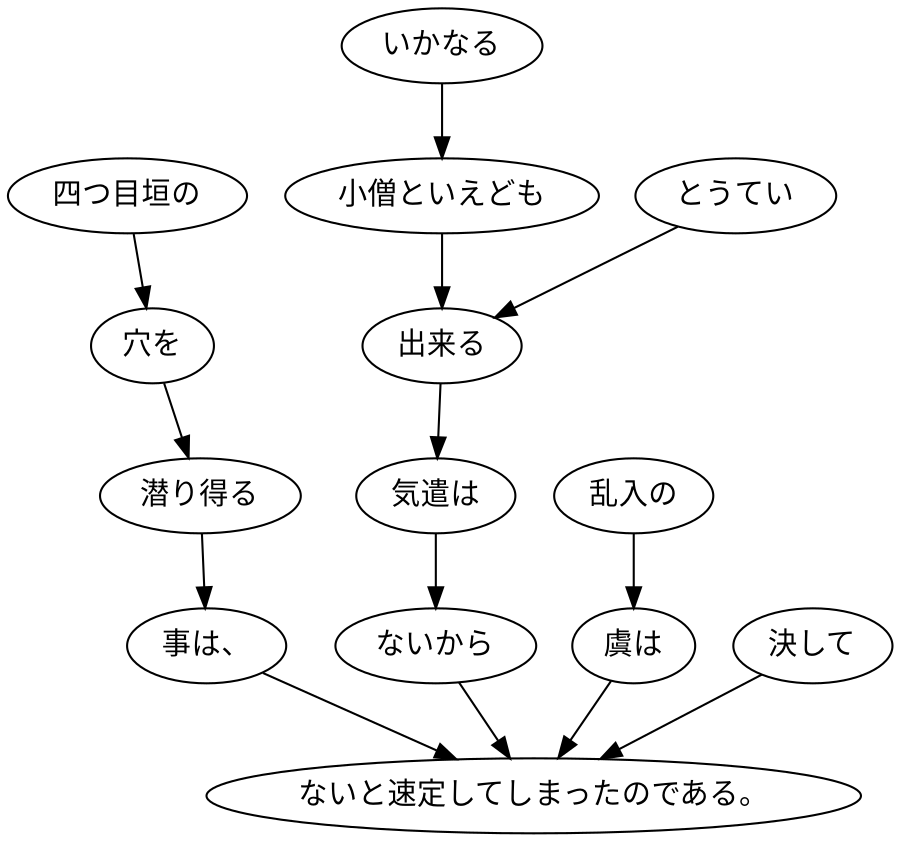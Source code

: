 digraph graph4814 {
	node0 [label="四つ目垣の"];
	node1 [label="穴を"];
	node2 [label="潜り得る"];
	node3 [label="事は、"];
	node4 [label="いかなる"];
	node5 [label="小僧といえども"];
	node6 [label="とうてい"];
	node7 [label="出来る"];
	node8 [label="気遣は"];
	node9 [label="ないから"];
	node10 [label="乱入の"];
	node11 [label="虞は"];
	node12 [label="決して"];
	node13 [label="ないと速定してしまったのである。"];
	node0 -> node1;
	node1 -> node2;
	node2 -> node3;
	node3 -> node13;
	node4 -> node5;
	node5 -> node7;
	node6 -> node7;
	node7 -> node8;
	node8 -> node9;
	node9 -> node13;
	node10 -> node11;
	node11 -> node13;
	node12 -> node13;
}
